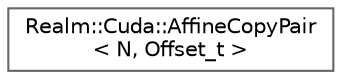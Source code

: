 digraph "Graphical Class Hierarchy"
{
 // LATEX_PDF_SIZE
  bgcolor="transparent";
  edge [fontname=Helvetica,fontsize=10,labelfontname=Helvetica,labelfontsize=10];
  node [fontname=Helvetica,fontsize=10,shape=box,height=0.2,width=0.4];
  rankdir="LR";
  Node0 [id="Node000000",label="Realm::Cuda::AffineCopyPair\l\< N, Offset_t \>",height=0.2,width=0.4,color="grey40", fillcolor="white", style="filled",URL="$structRealm_1_1Cuda_1_1AffineCopyPair.html",tooltip=" "];
}
